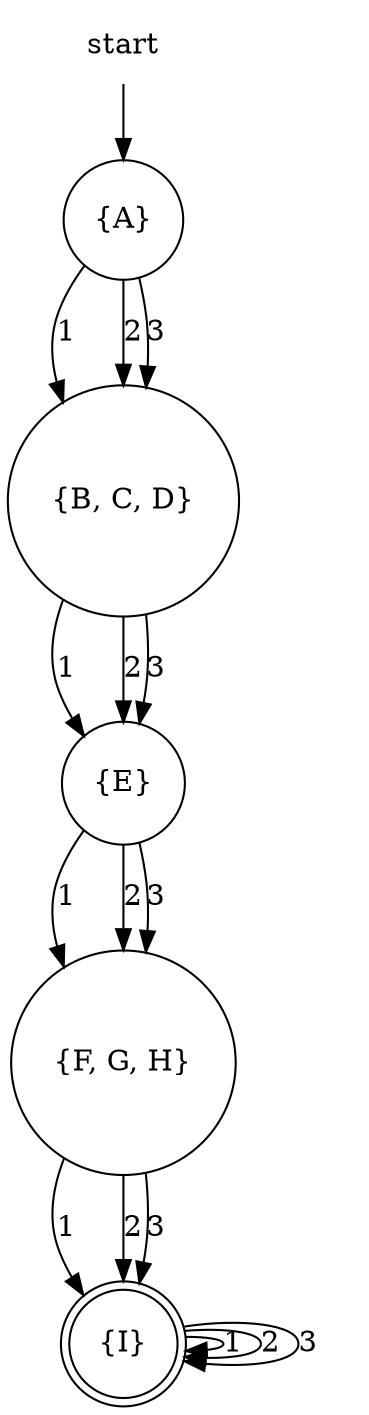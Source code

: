 digraph automaton {
    node [shape=none]; start;
    node [shape=doublecircle]; "{I}";
    node [shape=circle];
    start -> "{A}";
    "{A}" -> "{B, C, D}" [label="1"];
    "{A}" -> "{B, C, D}" [label="2"];
    "{A}" -> "{B, C, D}" [label="3"];
    "{B, C, D}" -> "{E}" [label="1"];
    "{B, C, D}" -> "{E}" [label="2"];
    "{B, C, D}" -> "{E}" [label="3"];
    "{E}" -> "{F, G, H}" [label="1"];
    "{E}" -> "{F, G, H}" [label="2"];
    "{E}" -> "{F, G, H}" [label="3"];
    "{F, G, H}" -> "{I}" [label="1"];
    "{F, G, H}" -> "{I}" [label="2"];
    "{F, G, H}" -> "{I}" [label="3"];
    "{I}" -> "{I}" [label="1"];
    "{I}" -> "{I}" [label="2"];
    "{I}" -> "{I}" [label="3"];
}
